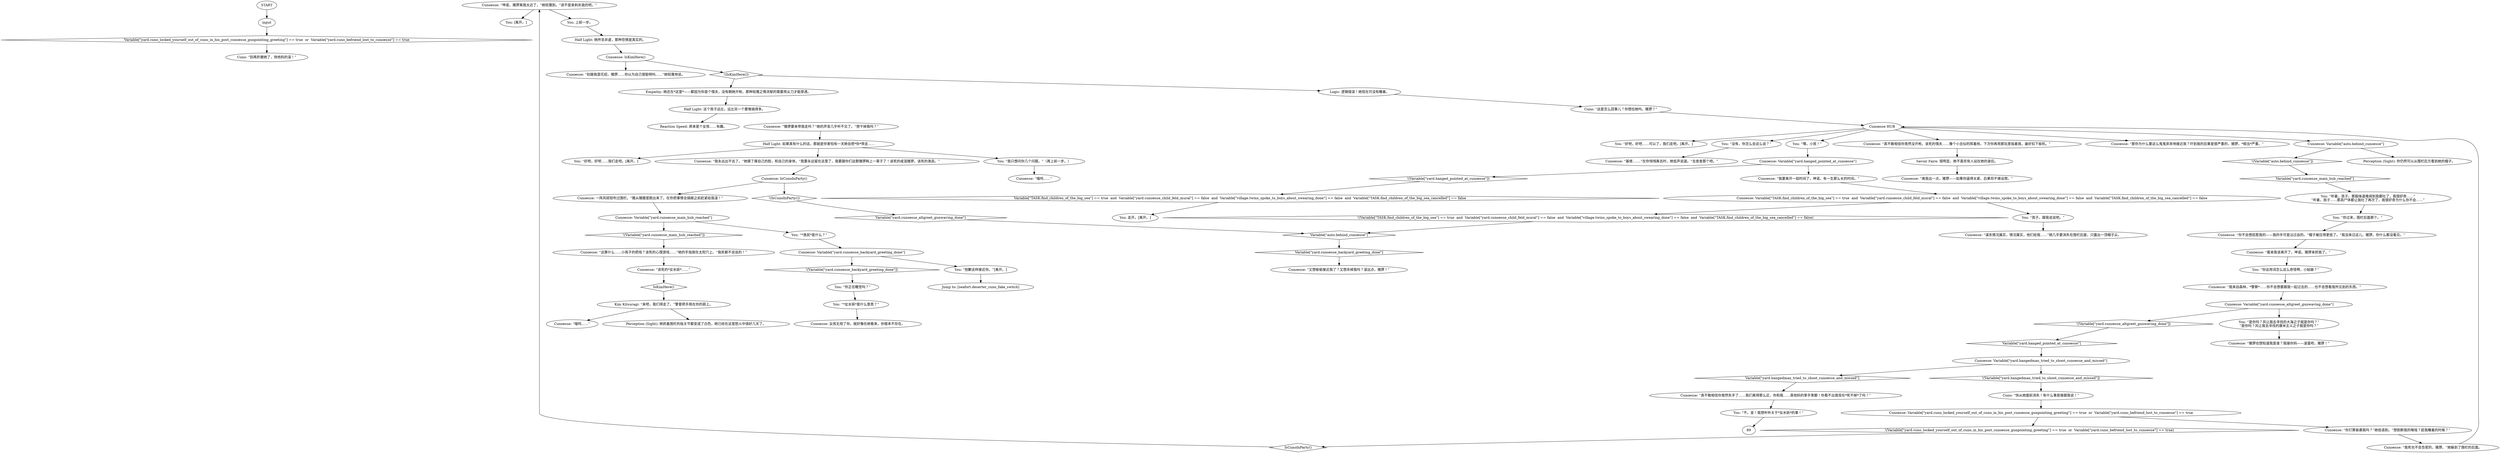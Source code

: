 # YARD / CUNOESSE
# Talk to Cunoesse to find out she's a girl.
#
#"I have nothing interesting say, talk to Cuno!"
#
#Or approach her from the backyard to catch her off-guard and have something-resembling an actual dialogue with her.
# ==================================================
digraph G {
	  0 [label="START"];
	  1 [label="input"];
	  2 [label="You: [离开。]"];
	  3 [label="Cunoesse: “我来自森林，*警察*……你不会想要跟我一起过去的……也不会想看我所见到的东西。”"];
	  4 [label="Cunoesse: “猪猡也想知道我是谁？我操你妈——滚蛋吧，猪猡！”"];
	  5 [label="Cunoesse HUB"];
	  6 [label="Cunoesse: “你不会想招惹我的——我的手可是沾过血的。”帽子被压得更低了。“我没来过这儿，猪猡。你什么都没看见。”"];
	  7 [label="You: 上前一步。"];
	  8 [label="Cunoesse: “又想偷偷接近我了？又想杀掉我吗？滚远点，猪猡！”"];
	  9 [label="Cunoesse: Variable[\"yard.hangedman_tried_to_shoot_cunoesse_and_missed\"]"];
	  10 [label="Variable[\"yard.hangedman_tried_to_shoot_cunoesse_and_missed\"]", shape=diamond];
	  11 [label="!(Variable[\"yard.hangedman_tried_to_shoot_cunoesse_and_missed\"])", shape=diamond];
	  12 [label="Half Light: 这个孩子远比，远比另一个要难搞得多。"];
	  13 [label="Cunoesse: “谋杀情况属实，情况属实，他们给我……”她几乎要消失在围栏后面，只露出一顶帽子尖。"];
	  14 [label="Cunoesse: “真不敢相信你竟然失手了……我们离得那么近，你和我……真他妈的笨手笨脚！你看不出我现在*死不掉*了吗！”"];
	  15 [label="Kim Kitsuragi: “来吧，我们得走了。”警督把手搭在你的肩上。"];
	  16 [label="Half Light: 如果真有什么的话，那就是你害怕有一天她会把*你*带走……"];
	  17 [label="Cunoesse: “猪猡要来带我走吗？”她的声音几乎听不见了。“想干掉我吗？”"];
	  18 [label="Cuno: “这是怎么回事儿？你想拉她吗，猪猡？”"];
	  19 [label="Cunoesse: Variable[\"TASK.find_children_of_the_big_sea\"] == true  and  Variable[\"yard.cunoesse_child_feld_mural\"] == false  and  Variable[\"village.twins_spoke_to_boys_about_swearing_done\"] == false  and  Variable[\"TASK.find_children_of_the_big_sea_cancelled\"] == false"];
	  20 [label="Variable[\"TASK.find_children_of_the_big_sea\"] == true  and  Variable[\"yard.cunoesse_child_feld_mural\"] == false  and  Variable[\"village.twins_spoke_to_boys_about_swearing_done\"] == false  and  Variable[\"TASK.find_children_of_the_big_sea_cancelled\"] == false", shape=diamond];
	  21 [label="!(Variable[\"TASK.find_children_of_the_big_sea\"] == true  and  Variable[\"yard.cunoesse_child_feld_mural\"] == false  and  Variable[\"village.twins_spoke_to_boys_about_swearing_done\"] == false  and  Variable[\"TASK.find_children_of_the_big_sea_cancelled\"] == false)", shape=diamond];
	  22 [label="You: “孩子，跟我说说吧。”"];
	  23 [label="Cunoesse: Variable[\"auto.behind_cunoesse\"]"];
	  24 [label="Variable[\"auto.behind_cunoesse\"]", shape=diamond];
	  25 [label="!(Variable[\"auto.behind_cunoesse\"])", shape=diamond];
	  26 [label="Perception (Sight): 你仍然可以从围栏后方看到她的帽子。"];
	  27 [label="Cunoesse: “看来我该离开了，坤诺。猪猡来抓我了。”"];
	  28 [label="Half Light: 她所言非虚，那种恐惧是真实的。"];
	  29 [label="You: “你这用词怎么这么奇怪啊，小姑娘？”"];
	  30 [label="You: “好吧，好吧……可以了，我们走吧。[离开。]"];
	  31 [label="Cunoesse: “喵呜……”"];
	  32 [label="Cunoesse: 女孩无视了你。就好像在她看来，你根本不存在。"];
	  33 [label="Cuno: “别再折磨她了，快他妈的滚！”"];
	  34 [label="Cunoesse: Variable[\"yard.cunoesse_altgreet_gunwaving_done\"]"];
	  35 [label="Variable[\"yard.cunoesse_altgreet_gunwaving_done\"]", shape=diamond];
	  36 [label="!(Variable[\"yard.cunoesse_altgreet_gunwaving_done\"])", shape=diamond];
	  37 [label="You: “是你吗？风让我去寻找的大海之子就是你吗？”\n“是你吗？风让我去寻找的康米主义之子就是你吗？”"];
	  38 [label="Cunoesse: Variable[\"yard.cunoesse_main_hub_reached\"]"];
	  39 [label="Variable[\"yard.cunoesse_main_hub_reached\"]", shape=diamond];
	  40 [label="!(Variable[\"yard.cunoesse_main_hub_reached\"])", shape=diamond];
	  41 [label="You: “*渔民*是什么？”"];
	  42 [label="Cunoesse: IsCunoInParty()"];
	  43 [label="IsCunoInParty()", shape=diamond];
	  44 [label="!(IsCunoInParty())", shape=diamond];
	  45 [label="Cunoesse: 一阵风轻轻吹过围栏。“猪从猪圈里跑出来了。在你把事情全搞砸之前赶紧给我滚！”"];
	  46 [label="You: 走开。[离开。]"];
	  47 [label="You: “没有，你怎么会这么说？”"];
	  48 [label="Cunoesse: “我永远出不去了。”她摸了摸自己的脸，和自己的身体。“我要永远留在这里了，我要跟你们这群猪猡耗上一辈子了！该死的咸湿猪猡。该死的渔民。”"];
	  49 [label="You: “不，金！我想听听关于*女水妖*的事！”"];
	  50 [label="Perception (Sight): 她抓着围栏的指关节都变成了白色，她已经在这里怒火中烧好几天了。"];
	  51 [label="Reaction Speed: 原来是个女孩……有趣。"];
	  52 [label="Cunoesse: Variable[\"yard.cuno_locked_yourself_out_of_cuno_in_his_post_cunoesse_gunpointing_greeting\"] == true  or  Variable[\"yard.cuno_befriend_lost_to_cunoesse\"] == true"];
	  53 [label="Variable[\"yard.cuno_locked_yourself_out_of_cuno_in_his_post_cunoesse_gunpointing_greeting\"] == true  or  Variable[\"yard.cuno_befriend_lost_to_cunoesse\"] == true", shape=diamond];
	  54 [label="!(Variable[\"yard.cuno_locked_yourself_out_of_cuno_in_his_post_cunoesse_gunpointing_greeting\"] == true  or  Variable[\"yard.cuno_befriend_lost_to_cunoesse\"] == true)", shape=diamond];
	  55 [label="Cunoesse: “你打算偷袭我吗？”她低语到。“想割断我的喉咙？趁我睡着的时候？”"];
	  56 [label="You: “你正在睡觉吗？”"];
	  57 [label="You: “我只想问你几个问题。”（再上前一步。）"];
	  58 [label="Cunoesse: IsKimHere()"];
	  59 [label="IsKimHere()", shape=diamond];
	  60 [label="!(IsKimHere())", shape=diamond];
	  61 [label="Cunoesse: “别跟我耍花招，猪猡……你以为自己很聪明吗……”她轻蔑地说。"];
	  62 [label="You: “*女水妖*是什么意思？”"];
	  63 [label="Empathy: 她还在*这里*——都因为你是个懦夫，没有朝她开枪。那种轻蔑之情浓郁的需要用尖刀才能穿透。"];
	  64 [label="Savoir Faire: 很明显，她不喜欢有人站在她的身后。"];
	  65 [label="Cunoesse: “我死也不会告密的，猪猡。”她躲到了围栏的后面。"];
	  66 [label="You: “听着，孩子。那股味道难闻到我都吐了，我很好奇……”\n“听着，孩子……那具尸体都让我吐了两次了，我很好奇为什么你不会……”"];
	  67 [label="You: “嘿，小孩！”"];
	  68 [label="Cunoesse: “真不敢相信你竟然没开枪。该死的懦夫……像个小丑似的挥着抢。下次你再用那玩意指着我，最好扣下扳机。”"];
	  69 [label="Cuno: “快从她面前消失！有什么事直接跟我说！”"];
	  70 [label="Cunoesse: “该死的*女水妖*……”"];
	  71 [label="Cunoesse: Variable[\"yard.cunoesse_backyard_greeting_done\"]"];
	  72 [label="Variable[\"yard.cunoesse_backyard_greeting_done\"]", shape=diamond];
	  73 [label="!(Variable[\"yard.cunoesse_backyard_greeting_done\"])", shape=diamond];
	  74 [label="You: “抱歉这样接近你。”[离开。]"];
	  75 [label="You: “好吧，好吧……我们走吧。[离开。]"];
	  76 [label="Logic: 逻辑错误！她现在可没有睡着。"];
	  77 [label="Cunoesse: “离我远一点，猪猡——如果你逼得太紧，后果将不堪设想。”"];
	  78 [label="You: “你过来，围栏后面那个。”"];
	  79 [label="Cunoesse: “那你为什么要这么鬼鬼祟祟地接近我？吓到我的后果是很严重的，猪猡，*相当*严重。”"];
	  80 [label="Cunoesse: “基佬…….”在你悄悄离去时，她低声说道。“去查查那个吧。”"];
	  81 [label="Jump to: [seafort.deserter_cuno_fake_switch]"];
	  82 [label="Cunoesse: “坤诺，猪猡离我太近了，”她轻蔑到。“该不是来刺杀我的吧。”"];
	  83 [label="Cunoesse: “这算什么……小孩子的把戏？该死的心理游戏……”她的手指按在太阳穴上。“我死都不会说的！”"];
	  84 [label="Cunoesse: Variable[\"yard.hanged_pointed_at_cunoesse\"]"];
	  85 [label="Variable[\"yard.hanged_pointed_at_cunoesse\"]", shape=diamond];
	  86 [label="!(Variable[\"yard.hanged_pointed_at_cunoesse\"])", shape=diamond];
	  87 [label="Cunoesse: “我要离开一段时间了，坤诺。有一生那么长的时间。”"];
	  88 [label="Cunoesse: “喵呜……”"];
	  0 -> 1
	  1 -> 53
	  3 -> 34
	  5 -> 67
	  5 -> 68
	  5 -> 79
	  5 -> 47
	  5 -> 23
	  5 -> 30
	  6 -> 27
	  7 -> 28
	  9 -> 10
	  9 -> 11
	  10 -> 14
	  11 -> 69
	  12 -> 51
	  14 -> 49
	  15 -> 50
	  15 -> 31
	  16 -> 48
	  16 -> 57
	  16 -> 75
	  17 -> 16
	  18 -> 5
	  19 -> 21
	  19 -> 22
	  20 -> 46
	  21 -> 24
	  22 -> 13
	  23 -> 25
	  23 -> 26
	  24 -> 72
	  25 -> 39
	  27 -> 29
	  28 -> 58
	  29 -> 3
	  34 -> 36
	  34 -> 37
	  35 -> 24
	  36 -> 85
	  37 -> 4
	  38 -> 40
	  38 -> 41
	  39 -> 66
	  40 -> 83
	  41 -> 71
	  42 -> 44
	  42 -> 45
	  43 -> 82
	  44 -> 35
	  45 -> 38
	  47 -> 80
	  48 -> 42
	  49 -> 89
	  52 -> 54
	  52 -> 55
	  53 -> 33
	  54 -> 43
	  55 -> 65
	  56 -> 62
	  57 -> 88
	  58 -> 60
	  58 -> 61
	  59 -> 15
	  60 -> 76
	  60 -> 63
	  62 -> 32
	  63 -> 12
	  64 -> 77
	  65 -> 5
	  66 -> 78
	  67 -> 84
	  68 -> 64
	  69 -> 52
	  70 -> 59
	  71 -> 73
	  71 -> 74
	  72 -> 8
	  73 -> 56
	  74 -> 81
	  76 -> 18
	  78 -> 6
	  82 -> 2
	  82 -> 7
	  83 -> 70
	  84 -> 86
	  84 -> 87
	  85 -> 9
	  86 -> 20
	  87 -> 19
}

